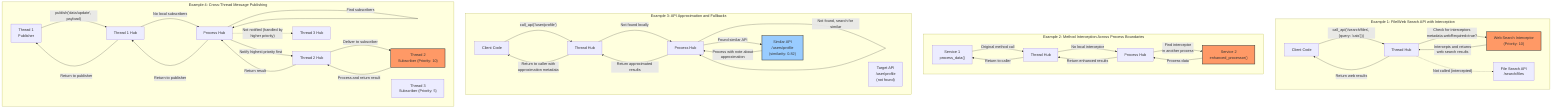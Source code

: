 flowchart TD
    subgraph "Example 1: File/Web Search API with Interception"
        E1Client["Client Code"]
        E1FileAPI["File Search API\n/search/files"]
        E1WebSearch["Web Search Interceptor\n(Priority: 10)"]
        
        E1Client -->|"call_api('/search/files', {query: 'cats'}))"| E1Hub[Thread Hub]
        E1Hub -->|"Check for interceptors\nmetadata.webRequired=true?"| E1WebSearch
        E1WebSearch -->|"Intercepts and returns\nweb search results"| E1Hub
        E1Hub -->|"Return web results"| E1Client
        
        E1Hub -.->|"Not called (intercepted)"| E1FileAPI
    end
    
    subgraph "Example 2: Method Interception Across Process Boundaries"
        E2Service1["Service 1\nprocess_data()"]
        E2Service2["Service 2\nenhanced_processor()"]
        E2ThreadHub["Thread Hub"]
        E2ProcessHub["Process Hub"]
        
        E2Service1 -->|"Original method call"| E2ThreadHub
        E2ThreadHub -->|"No local interceptor"| E2ProcessHub
        E2ProcessHub -->|"Find interceptor\nin another process"| E2Service2
        E2Service2 -->|"Process data"| E2ProcessHub
        E2ProcessHub -->|"Return enhanced results"| E2ThreadHub
        E2ThreadHub -->|"Return to caller"| E2Service1
    end
    
    subgraph "Example 3: API Approximation and Fallbacks"
        E3Client["Client Code"]
        E3ThreadHub["Thread Hub"]
        E3ProcessHub["Process Hub"]
        E3Original["Target API\n/user/profile\n(not found)"]
        E3Similar["Similar API\n/users/profile\n(similarity: 0.82)"]
        
        E3Client -->|"call_api('/user/profile')"| E3ThreadHub
        E3ThreadHub -->|"Not found locally"| E3ProcessHub
        E3ProcessHub -->|"Not found, search for similar"| E3ProcessHub
        E3ProcessHub -->|"Found similar API"| E3Similar
        E3Similar -->|"Process with note about\napproximation"| E3ProcessHub
        E3ProcessHub -->|"Return approximated results"| E3ThreadHub
        E3ThreadHub -->|"Return to caller with\napproximation metadata"| E3Client
    end
    
    subgraph "Example 4: Cross-Thread Message Publishing"
        E4Thread1["Thread 1\nPublisher"]
        E4Thread2["Thread 2\nSubscriber (Priority: 10)"]
        E4Thread3["Thread 3\nSubscriber (Priority: 5)"]
        E4ThreadHub1["Thread 1 Hub"]
        E4ProcessHub["Process Hub"]
        E4ThreadHub2["Thread 2 Hub"]
        E4ThreadHub3["Thread 3 Hub"]
        
        E4Thread1 -->|"publish('data/update', payload)"| E4ThreadHub1
        E4ThreadHub1 -->|"No local subscribers"| E4ProcessHub
        E4ProcessHub -->|"Find subscribers"| E4ProcessHub
        E4ProcessHub -->|"Notify highest priority first"| E4ThreadHub2
        E4ThreadHub2 -->|"Deliver to subscriber"| E4Thread2
        E4Thread2 -->|"Process and return result"| E4ThreadHub2
        E4ThreadHub2 -->|"Return result"| E4ProcessHub
        E4ProcessHub -->|"Return to publisher"| E4ThreadHub1
        E4ThreadHub1 -->|"Return to publisher"| E4Thread1
        
        E4ProcessHub -.->|"Not notified (handled by\nhigher priority)"| E4ThreadHub3
    end
    
    style E1WebSearch fill:#f96,stroke:#333,stroke-width:2px
    style E2Service2 fill:#f96,stroke:#333,stroke-width:2px
    style E3Similar fill:#9cf,stroke:#333,stroke-width:2px
    style E4Thread2 fill:#f96,stroke:#333,stroke-width:2px